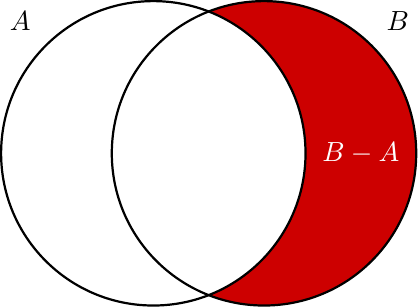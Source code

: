 \documentclass[tikz,svgnames,x11names]{standalone}
\newcommand{\thesetsize}{5.5em}
\newcommand{\thesetdistance}{4em}
\newcommand{\thelabeldistance}{3em}
\begin{document}
\begin{tikzpicture}[
    set/.style = {circle,minimum size=\thesetsize}]

    \node[set,
          label={[label distance=\thelabeldistance]135:$A$},
          ] (A) at (0,0) {};
    \node[set,
          label={[label distance=\thelabeldistance]45:$B$},
          ] (B) at (\thesetdistance,0) {};

    % highlight operation
    \begin{scope}
        \fill[Red3] (\thesetdistance,0) circle (\thesetsize);
        \fill[white] (0,0) circle (\thesetsize);
    \end{scope}
    
    % draw circles around sets
    \foreach \x in {0, \thesetdistance}
        \draw[thick,black] (\x,0) circle (\thesetsize);

    % operation label
    \node[text=white] at (7.5em,0) {$B - A$};
\end{tikzpicture}
\end{document}
